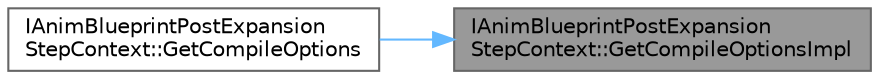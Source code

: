 digraph "IAnimBlueprintPostExpansionStepContext::GetCompileOptionsImpl"
{
 // INTERACTIVE_SVG=YES
 // LATEX_PDF_SIZE
  bgcolor="transparent";
  edge [fontname=Helvetica,fontsize=10,labelfontname=Helvetica,labelfontsize=10];
  node [fontname=Helvetica,fontsize=10,shape=box,height=0.2,width=0.4];
  rankdir="RL";
  Node1 [id="Node000001",label="IAnimBlueprintPostExpansion\lStepContext::GetCompileOptionsImpl",height=0.2,width=0.4,color="gray40", fillcolor="grey60", style="filled", fontcolor="black",tooltip=" "];
  Node1 -> Node2 [id="edge1_Node000001_Node000002",dir="back",color="steelblue1",style="solid",tooltip=" "];
  Node2 [id="Node000002",label="IAnimBlueprintPostExpansion\lStepContext::GetCompileOptions",height=0.2,width=0.4,color="grey40", fillcolor="white", style="filled",URL="$db/d40/classIAnimBlueprintPostExpansionStepContext.html#abcd7a33f369878ef4b0a262b86cb7269",tooltip=" "];
}
